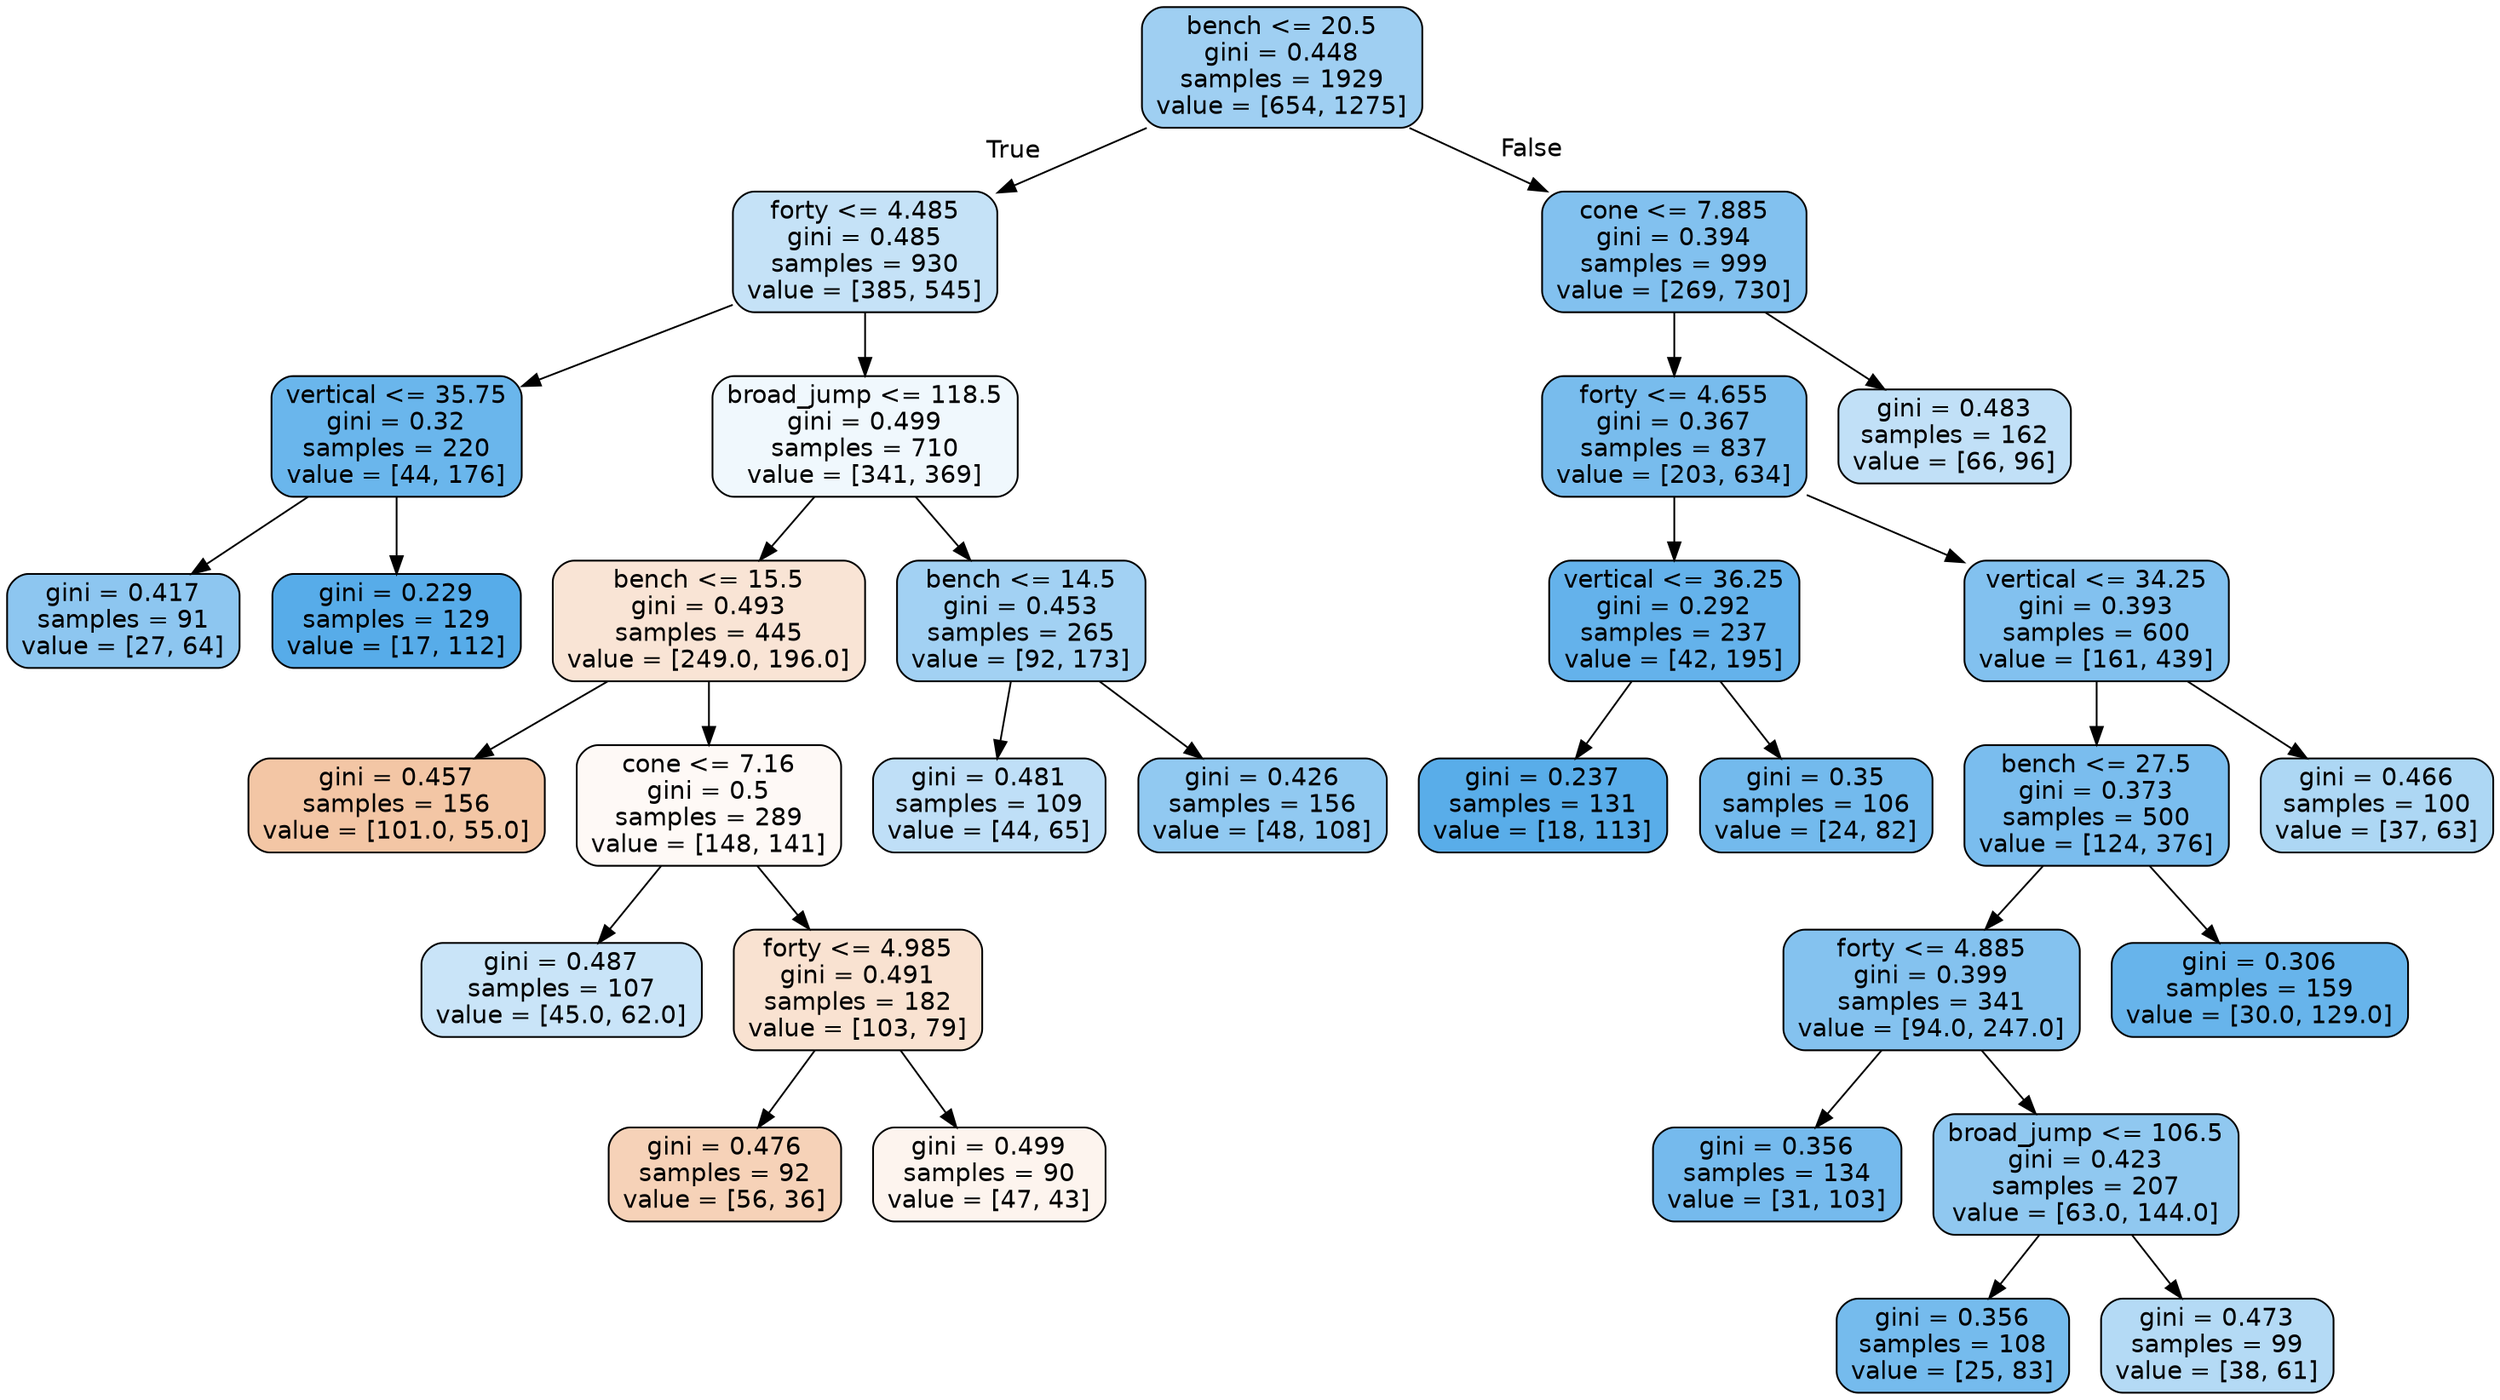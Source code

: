 digraph Tree {
node [shape=box, style="filled, rounded", color="black", fontname="helvetica"] ;
edge [fontname="helvetica"] ;
0 [label="bench <= 20.5\ngini = 0.448\nsamples = 1929\nvalue = [654, 1275]", fillcolor="#9fcff2"] ;
1 [label="forty <= 4.485\ngini = 0.485\nsamples = 930\nvalue = [385, 545]", fillcolor="#c5e2f7"] ;
0 -> 1 [labeldistance=2.5, labelangle=45, headlabel="True"] ;
3 [label="vertical <= 35.75\ngini = 0.32\nsamples = 220\nvalue = [44, 176]", fillcolor="#6ab6ec"] ;
1 -> 3 ;
11 [label="gini = 0.417\nsamples = 91\nvalue = [27, 64]", fillcolor="#8dc6f0"] ;
3 -> 11 ;
12 [label="gini = 0.229\nsamples = 129\nvalue = [17, 112]", fillcolor="#57ace9"] ;
3 -> 12 ;
4 [label="broad_jump <= 118.5\ngini = 0.499\nsamples = 710\nvalue = [341, 369]", fillcolor="#f0f8fd"] ;
1 -> 4 ;
5 [label="bench <= 15.5\ngini = 0.493\nsamples = 445\nvalue = [249.0, 196.0]", fillcolor="#f9e4d5"] ;
4 -> 5 ;
9 [label="gini = 0.457\nsamples = 156\nvalue = [101.0, 55.0]", fillcolor="#f3c6a5"] ;
5 -> 9 ;
10 [label="cone <= 7.16\ngini = 0.5\nsamples = 289\nvalue = [148, 141]", fillcolor="#fef9f6"] ;
5 -> 10 ;
13 [label="gini = 0.487\nsamples = 107\nvalue = [45.0, 62.0]", fillcolor="#c9e4f8"] ;
10 -> 13 ;
14 [label="forty <= 4.985\ngini = 0.491\nsamples = 182\nvalue = [103, 79]", fillcolor="#f9e2d1"] ;
10 -> 14 ;
29 [label="gini = 0.476\nsamples = 92\nvalue = [56, 36]", fillcolor="#f6d2b8"] ;
14 -> 29 ;
30 [label="gini = 0.499\nsamples = 90\nvalue = [47, 43]", fillcolor="#fdf4ee"] ;
14 -> 30 ;
6 [label="bench <= 14.5\ngini = 0.453\nsamples = 265\nvalue = [92, 173]", fillcolor="#a2d1f3"] ;
4 -> 6 ;
21 [label="gini = 0.481\nsamples = 109\nvalue = [44, 65]", fillcolor="#bfdff7"] ;
6 -> 21 ;
22 [label="gini = 0.426\nsamples = 156\nvalue = [48, 108]", fillcolor="#91c9f1"] ;
6 -> 22 ;
2 [label="cone <= 7.885\ngini = 0.394\nsamples = 999\nvalue = [269, 730]", fillcolor="#82c1ef"] ;
0 -> 2 [labeldistance=2.5, labelangle=-45, headlabel="False"] ;
7 [label="forty <= 4.655\ngini = 0.367\nsamples = 837\nvalue = [203, 634]", fillcolor="#78bced"] ;
2 -> 7 ;
15 [label="vertical <= 36.25\ngini = 0.292\nsamples = 237\nvalue = [42, 195]", fillcolor="#64b2eb"] ;
7 -> 15 ;
23 [label="gini = 0.237\nsamples = 131\nvalue = [18, 113]", fillcolor="#59ade9"] ;
15 -> 23 ;
24 [label="gini = 0.35\nsamples = 106\nvalue = [24, 82]", fillcolor="#73baed"] ;
15 -> 24 ;
16 [label="vertical <= 34.25\ngini = 0.393\nsamples = 600\nvalue = [161, 439]", fillcolor="#82c1ef"] ;
7 -> 16 ;
17 [label="bench <= 27.5\ngini = 0.373\nsamples = 500\nvalue = [124, 376]", fillcolor="#7abdee"] ;
16 -> 17 ;
19 [label="forty <= 4.885\ngini = 0.399\nsamples = 341\nvalue = [94.0, 247.0]", fillcolor="#84c2ef"] ;
17 -> 19 ;
25 [label="gini = 0.356\nsamples = 134\nvalue = [31, 103]", fillcolor="#75baed"] ;
19 -> 25 ;
26 [label="broad_jump <= 106.5\ngini = 0.423\nsamples = 207\nvalue = [63.0, 144.0]", fillcolor="#90c8f0"] ;
19 -> 26 ;
27 [label="gini = 0.356\nsamples = 108\nvalue = [25, 83]", fillcolor="#75bbed"] ;
26 -> 27 ;
28 [label="gini = 0.473\nsamples = 99\nvalue = [38, 61]", fillcolor="#b4daf5"] ;
26 -> 28 ;
20 [label="gini = 0.306\nsamples = 159\nvalue = [30.0, 129.0]", fillcolor="#67b4eb"] ;
17 -> 20 ;
18 [label="gini = 0.466\nsamples = 100\nvalue = [37, 63]", fillcolor="#add7f4"] ;
16 -> 18 ;
8 [label="gini = 0.483\nsamples = 162\nvalue = [66, 96]", fillcolor="#c1e0f7"] ;
2 -> 8 ;
}